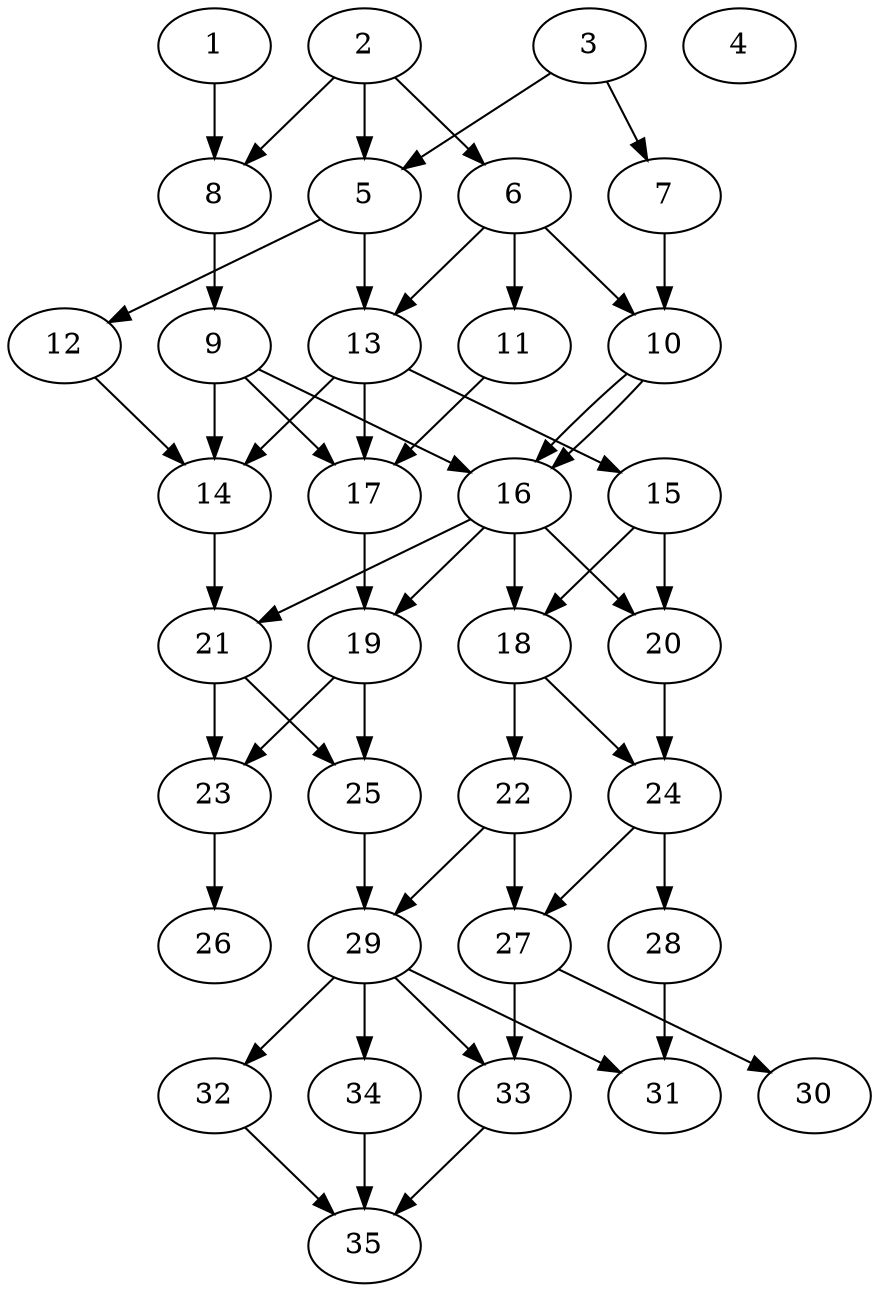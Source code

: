// DAG automatically generated by daggen at Thu Oct  3 14:05:36 2019
// ./daggen --dot -n 35 --ccr 0.5 --fat 0.5 --regular 0.9 --density 0.5 --mindata 5242880 --maxdata 52428800 
digraph G {
  1 [size="46970880", alpha="0.11", expect_size="23485440"] 
  1 -> 8 [size ="23485440"]
  2 [size="16963584", alpha="0.11", expect_size="8481792"] 
  2 -> 5 [size ="8481792"]
  2 -> 6 [size ="8481792"]
  2 -> 8 [size ="8481792"]
  3 [size="39403520", alpha="0.12", expect_size="19701760"] 
  3 -> 5 [size ="19701760"]
  3 -> 7 [size ="19701760"]
  4 [size="18675712", alpha="0.06", expect_size="9337856"] 
  5 [size="50941952", alpha="0.05", expect_size="25470976"] 
  5 -> 12 [size ="25470976"]
  5 -> 13 [size ="25470976"]
  6 [size="50561024", alpha="0.06", expect_size="25280512"] 
  6 -> 10 [size ="25280512"]
  6 -> 11 [size ="25280512"]
  6 -> 13 [size ="25280512"]
  7 [size="32487424", alpha="0.18", expect_size="16243712"] 
  7 -> 10 [size ="16243712"]
  8 [size="34848768", alpha="0.19", expect_size="17424384"] 
  8 -> 9 [size ="17424384"]
  9 [size="33204224", alpha="0.05", expect_size="16602112"] 
  9 -> 14 [size ="16602112"]
  9 -> 16 [size ="16602112"]
  9 -> 17 [size ="16602112"]
  10 [size="44066816", alpha="0.19", expect_size="22033408"] 
  10 -> 16 [size ="22033408"]
  10 -> 16 [size ="22033408"]
  11 [size="40345600", alpha="0.03", expect_size="20172800"] 
  11 -> 17 [size ="20172800"]
  12 [size="91535360", alpha="0.03", expect_size="45767680"] 
  12 -> 14 [size ="45767680"]
  13 [size="50722816", alpha="0.19", expect_size="25361408"] 
  13 -> 14 [size ="25361408"]
  13 -> 15 [size ="25361408"]
  13 -> 17 [size ="25361408"]
  14 [size="14268416", alpha="0.02", expect_size="7134208"] 
  14 -> 21 [size ="7134208"]
  15 [size="44374016", alpha="0.13", expect_size="22187008"] 
  15 -> 18 [size ="22187008"]
  15 -> 20 [size ="22187008"]
  16 [size="66021376", alpha="0.05", expect_size="33010688"] 
  16 -> 18 [size ="33010688"]
  16 -> 19 [size ="33010688"]
  16 -> 20 [size ="33010688"]
  16 -> 21 [size ="33010688"]
  17 [size="92053504", alpha="0.01", expect_size="46026752"] 
  17 -> 19 [size ="46026752"]
  18 [size="80588800", alpha="0.18", expect_size="40294400"] 
  18 -> 22 [size ="40294400"]
  18 -> 24 [size ="40294400"]
  19 [size="78221312", alpha="0.20", expect_size="39110656"] 
  19 -> 23 [size ="39110656"]
  19 -> 25 [size ="39110656"]
  20 [size="101015552", alpha="0.09", expect_size="50507776"] 
  20 -> 24 [size ="50507776"]
  21 [size="97460224", alpha="0.06", expect_size="48730112"] 
  21 -> 23 [size ="48730112"]
  21 -> 25 [size ="48730112"]
  22 [size="19154944", alpha="0.04", expect_size="9577472"] 
  22 -> 27 [size ="9577472"]
  22 -> 29 [size ="9577472"]
  23 [size="32962560", alpha="0.09", expect_size="16481280"] 
  23 -> 26 [size ="16481280"]
  24 [size="29425664", alpha="0.15", expect_size="14712832"] 
  24 -> 27 [size ="14712832"]
  24 -> 28 [size ="14712832"]
  25 [size="39407616", alpha="0.10", expect_size="19703808"] 
  25 -> 29 [size ="19703808"]
  26 [size="102217728", alpha="0.14", expect_size="51108864"] 
  27 [size="31875072", alpha="0.02", expect_size="15937536"] 
  27 -> 30 [size ="15937536"]
  27 -> 33 [size ="15937536"]
  28 [size="34371584", alpha="0.15", expect_size="17185792"] 
  28 -> 31 [size ="17185792"]
  29 [size="25995264", alpha="0.13", expect_size="12997632"] 
  29 -> 31 [size ="12997632"]
  29 -> 32 [size ="12997632"]
  29 -> 33 [size ="12997632"]
  29 -> 34 [size ="12997632"]
  30 [size="24379392", alpha="0.18", expect_size="12189696"] 
  31 [size="66752512", alpha="0.09", expect_size="33376256"] 
  32 [size="95227904", alpha="0.18", expect_size="47613952"] 
  32 -> 35 [size ="47613952"]
  33 [size="21913600", alpha="0.15", expect_size="10956800"] 
  33 -> 35 [size ="10956800"]
  34 [size="64468992", alpha="0.13", expect_size="32234496"] 
  34 -> 35 [size ="32234496"]
  35 [size="42340352", alpha="0.18", expect_size="21170176"] 
}
